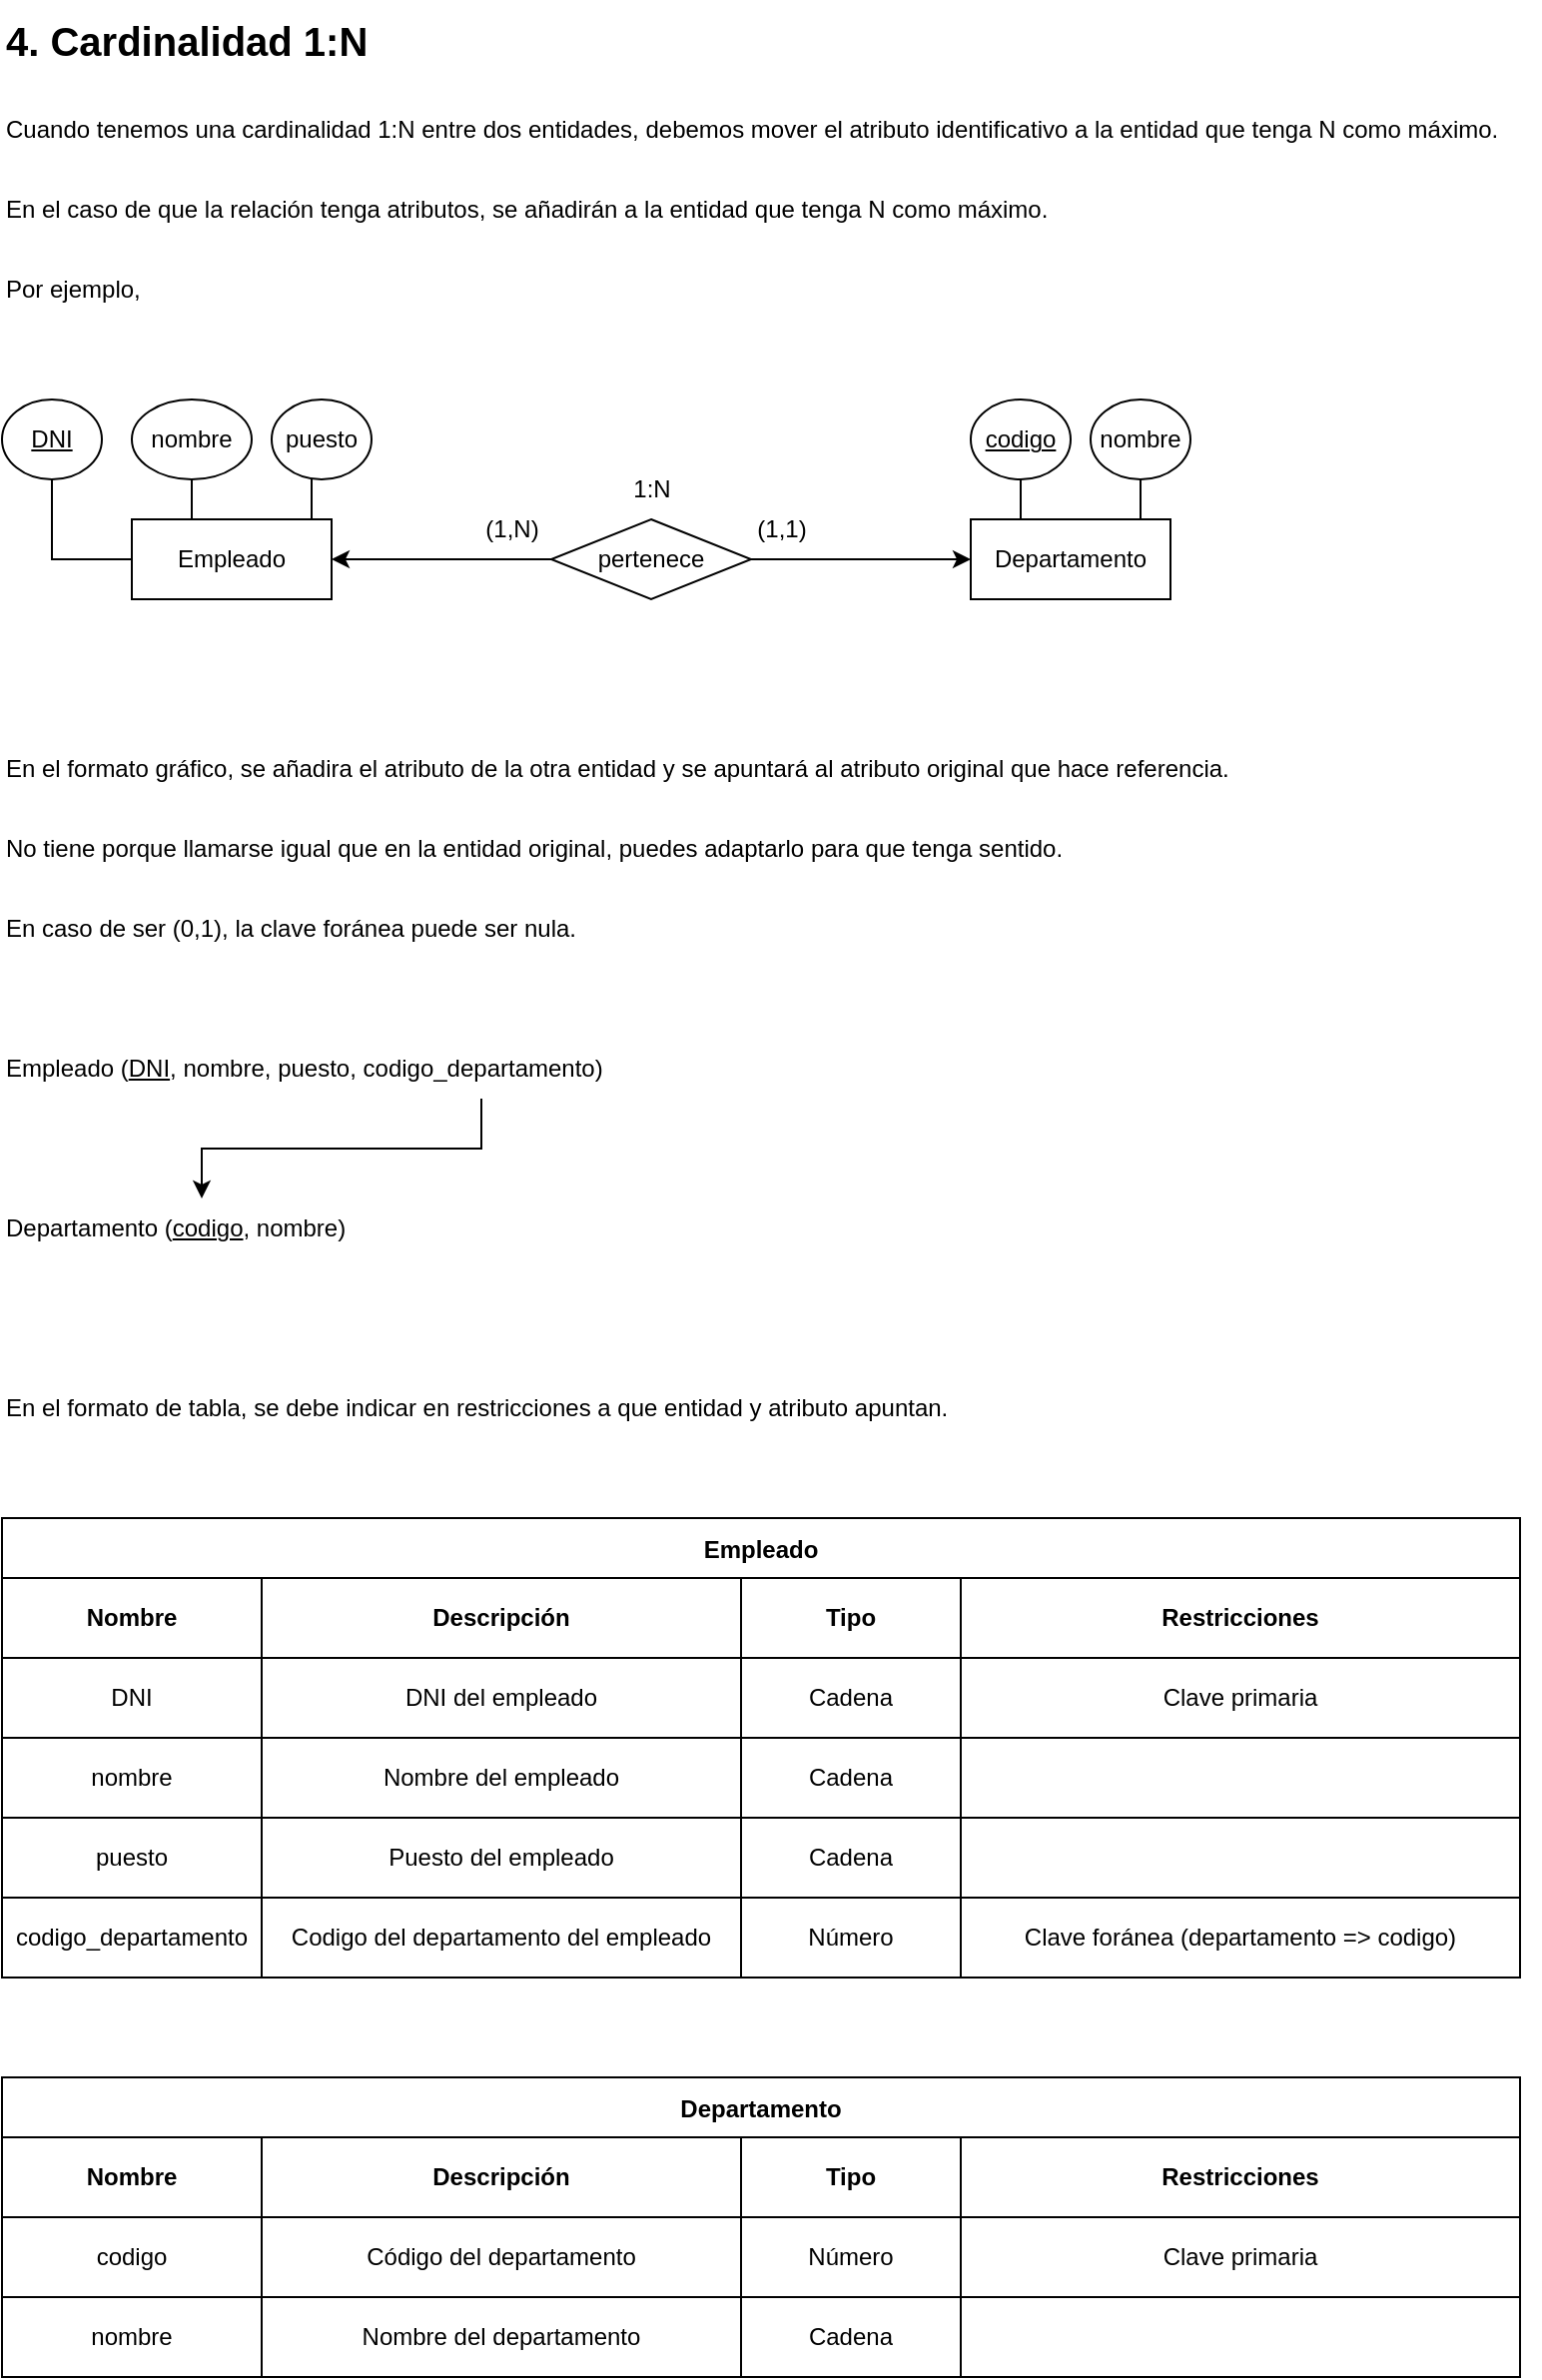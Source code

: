 <mxfile version="25.0.2">
  <diagram id="R2lEEEUBdFMjLlhIrx00" name="Page-1">
    <mxGraphModel dx="1098" dy="868" grid="1" gridSize="10" guides="1" tooltips="1" connect="1" arrows="1" fold="1" page="1" pageScale="1" pageWidth="850" pageHeight="1100" math="0" shadow="0" extFonts="Permanent Marker^https://fonts.googleapis.com/css?family=Permanent+Marker">
      <root>
        <mxCell id="0" />
        <mxCell id="1" parent="0" />
        <mxCell id="P8afNfqsS9usARIJC1Xz-1" value="4. Cardinalidad 1:N" style="text;html=1;align=left;verticalAlign=middle;resizable=0;points=[];autosize=1;strokeColor=none;fillColor=none;strokeWidth=0;fontSize=20;fontStyle=1" vertex="1" parent="1">
          <mxGeometry x="40" y="40" width="190" height="40" as="geometry" />
        </mxCell>
        <mxCell id="P8afNfqsS9usARIJC1Xz-2" value="Cuando tenemos una cardinalidad 1:N entre dos entidades, debemos mover el atributo identificativo a la entidad que tenga N como máximo." style="text;html=1;align=left;verticalAlign=middle;resizable=0;points=[];autosize=1;strokeColor=none;fillColor=none;" vertex="1" parent="1">
          <mxGeometry x="40" y="90" width="770" height="30" as="geometry" />
        </mxCell>
        <mxCell id="P8afNfqsS9usARIJC1Xz-4" value="Por ejemplo," style="text;html=1;align=left;verticalAlign=middle;resizable=0;points=[];autosize=1;strokeColor=none;fillColor=none;" vertex="1" parent="1">
          <mxGeometry x="40" y="170" width="90" height="30" as="geometry" />
        </mxCell>
        <mxCell id="P8afNfqsS9usARIJC1Xz-5" value="&lt;span style=&quot;color: rgba(0, 0, 0, 0); font-family: monospace; font-size: 0px; font-weight: 400;&quot;&gt;%3CmxGraphModel%3E%3Croot%3E%3CmxCell%20id%3D%220%22%2F%3E%3CmxCell%20id%3D%221%22%20parent%3D%220%22%2F%3E%3CmxCell%20id%3D%222%22%20value%3D%22Queremos%20registrar%20empleados%20en%20nuestra%20base%20de%20datos%20su%20DNI%2C%20nombre%2C%20fecha%20%26lt%3Bspan%20style%3D%26quot%3Bbackground-color%3A%20initial%3B%26quot%3B%26gt%3By%20puesto.%20Cada%20empleado%20pertence%20a%20un%20departamento.%26lt%3B%2Fspan%26gt%3B%22%20style%3D%22text%3Bhtml%3D1%3Balign%3Dleft%3BverticalAlign%3Dmiddle%3Bresizable%3D0%3Bpoints%3D%5B%5D%3Bautosize%3D1%3BstrokeColor%3Dnone%3BfillColor%3Dnone%3BfontStyle%3D1%22%20vertex%3D%221%22%20parent%3D%221%22%3E%3CmxGeometry%20x%3D%2240%22%20y%3D%222130%22%20width%3D%22750%22%20height%3D%2230%22%20as%3D%22geometry%22%2F%3E%3C%2FmxCell%3E%3C%2Froot%3E%3C%2FmxGraphModel%3E&lt;/span&gt;" style="text;html=1;align=left;verticalAlign=middle;resizable=0;points=[];autosize=1;strokeColor=none;fillColor=none;fontStyle=1" vertex="1" parent="1">
          <mxGeometry x="42.5" y="260" width="20" height="30" as="geometry" />
        </mxCell>
        <mxCell id="P8afNfqsS9usARIJC1Xz-6" value="Empleado" style="whiteSpace=wrap;html=1;align=center;" vertex="1" parent="1">
          <mxGeometry x="105" y="300" width="100" height="40" as="geometry" />
        </mxCell>
        <mxCell id="P8afNfqsS9usARIJC1Xz-7" style="edgeStyle=orthogonalEdgeStyle;rounded=0;orthogonalLoop=1;jettySize=auto;html=1;endArrow=none;endFill=0;" edge="1" parent="1" source="P8afNfqsS9usARIJC1Xz-8" target="P8afNfqsS9usARIJC1Xz-6">
          <mxGeometry relative="1" as="geometry" />
        </mxCell>
        <mxCell id="P8afNfqsS9usARIJC1Xz-8" value="nombre" style="ellipse;whiteSpace=wrap;html=1;align=center;" vertex="1" parent="1">
          <mxGeometry x="105" y="240" width="60" height="40" as="geometry" />
        </mxCell>
        <mxCell id="P8afNfqsS9usARIJC1Xz-9" style="edgeStyle=orthogonalEdgeStyle;rounded=0;orthogonalLoop=1;jettySize=auto;html=1;entryX=0;entryY=0.5;entryDx=0;entryDy=0;endArrow=none;endFill=0;" edge="1" parent="1" source="P8afNfqsS9usARIJC1Xz-10" target="P8afNfqsS9usARIJC1Xz-6">
          <mxGeometry relative="1" as="geometry">
            <Array as="points">
              <mxPoint x="65" y="320" />
            </Array>
          </mxGeometry>
        </mxCell>
        <mxCell id="P8afNfqsS9usARIJC1Xz-10" value="DNI" style="ellipse;whiteSpace=wrap;html=1;align=center;fontStyle=4;" vertex="1" parent="1">
          <mxGeometry x="40" y="240" width="50" height="40" as="geometry" />
        </mxCell>
        <mxCell id="P8afNfqsS9usARIJC1Xz-11" style="edgeStyle=orthogonalEdgeStyle;rounded=0;orthogonalLoop=1;jettySize=auto;html=1;entryX=0.796;entryY=0.011;entryDx=0;entryDy=0;endArrow=none;endFill=0;entryPerimeter=0;" edge="1" parent="1" source="P8afNfqsS9usARIJC1Xz-12" target="P8afNfqsS9usARIJC1Xz-6">
          <mxGeometry relative="1" as="geometry">
            <Array as="points">
              <mxPoint x="195" y="260" />
              <mxPoint x="195" y="300" />
              <mxPoint x="185" y="300" />
            </Array>
          </mxGeometry>
        </mxCell>
        <mxCell id="P8afNfqsS9usARIJC1Xz-12" value="puesto" style="ellipse;whiteSpace=wrap;html=1;align=center;" vertex="1" parent="1">
          <mxGeometry x="175" y="240" width="50" height="40" as="geometry" />
        </mxCell>
        <mxCell id="P8afNfqsS9usARIJC1Xz-13" value="Departamento" style="whiteSpace=wrap;html=1;align=center;" vertex="1" parent="1">
          <mxGeometry x="525" y="300" width="100" height="40" as="geometry" />
        </mxCell>
        <mxCell id="P8afNfqsS9usARIJC1Xz-14" style="edgeStyle=orthogonalEdgeStyle;rounded=0;orthogonalLoop=1;jettySize=auto;html=1;entryX=0.25;entryY=0;entryDx=0;entryDy=0;endArrow=none;endFill=0;" edge="1" parent="1" source="P8afNfqsS9usARIJC1Xz-15" target="P8afNfqsS9usARIJC1Xz-13">
          <mxGeometry relative="1" as="geometry" />
        </mxCell>
        <mxCell id="P8afNfqsS9usARIJC1Xz-15" value="codigo" style="ellipse;whiteSpace=wrap;html=1;align=center;fontStyle=4;" vertex="1" parent="1">
          <mxGeometry x="525" y="240" width="50" height="40" as="geometry" />
        </mxCell>
        <mxCell id="P8afNfqsS9usARIJC1Xz-16" value="nombre" style="ellipse;whiteSpace=wrap;html=1;align=center;" vertex="1" parent="1">
          <mxGeometry x="585" y="240" width="50" height="40" as="geometry" />
        </mxCell>
        <mxCell id="P8afNfqsS9usARIJC1Xz-17" style="edgeStyle=orthogonalEdgeStyle;rounded=0;orthogonalLoop=1;jettySize=auto;html=1;entryX=0.841;entryY=-0.018;entryDx=0;entryDy=0;entryPerimeter=0;endArrow=none;endFill=0;" edge="1" parent="1" source="P8afNfqsS9usARIJC1Xz-16" target="P8afNfqsS9usARIJC1Xz-13">
          <mxGeometry relative="1" as="geometry" />
        </mxCell>
        <mxCell id="P8afNfqsS9usARIJC1Xz-18" style="edgeStyle=orthogonalEdgeStyle;rounded=0;orthogonalLoop=1;jettySize=auto;html=1;entryX=1;entryY=0.5;entryDx=0;entryDy=0;" edge="1" parent="1" source="P8afNfqsS9usARIJC1Xz-20" target="P8afNfqsS9usARIJC1Xz-6">
          <mxGeometry relative="1" as="geometry" />
        </mxCell>
        <mxCell id="P8afNfqsS9usARIJC1Xz-19" style="edgeStyle=orthogonalEdgeStyle;rounded=0;orthogonalLoop=1;jettySize=auto;html=1;entryX=0;entryY=0.5;entryDx=0;entryDy=0;" edge="1" parent="1" source="P8afNfqsS9usARIJC1Xz-20" target="P8afNfqsS9usARIJC1Xz-13">
          <mxGeometry relative="1" as="geometry" />
        </mxCell>
        <mxCell id="P8afNfqsS9usARIJC1Xz-20" value="pertenece" style="shape=rhombus;perimeter=rhombusPerimeter;whiteSpace=wrap;html=1;align=center;" vertex="1" parent="1">
          <mxGeometry x="315" y="300" width="100" height="40" as="geometry" />
        </mxCell>
        <mxCell id="P8afNfqsS9usARIJC1Xz-21" value="(1,1)" style="text;html=1;align=center;verticalAlign=middle;resizable=0;points=[];autosize=1;strokeColor=none;fillColor=none;" vertex="1" parent="1">
          <mxGeometry x="405" y="290" width="50" height="30" as="geometry" />
        </mxCell>
        <mxCell id="P8afNfqsS9usARIJC1Xz-22" value="(1,N)" style="text;html=1;align=center;verticalAlign=middle;resizable=0;points=[];autosize=1;strokeColor=none;fillColor=none;" vertex="1" parent="1">
          <mxGeometry x="270" y="290" width="50" height="30" as="geometry" />
        </mxCell>
        <mxCell id="P8afNfqsS9usARIJC1Xz-23" value="1:N" style="text;html=1;align=center;verticalAlign=middle;resizable=0;points=[];autosize=1;strokeColor=none;fillColor=none;" vertex="1" parent="1">
          <mxGeometry x="345" y="270" width="40" height="30" as="geometry" />
        </mxCell>
        <mxCell id="P8afNfqsS9usARIJC1Xz-25" value="En el formato gráfico, se añadira el atributo de la otra entidad y se apuntará al atributo original que hace referencia." style="text;html=1;align=left;verticalAlign=middle;resizable=0;points=[];autosize=1;strokeColor=none;fillColor=none;" vertex="1" parent="1">
          <mxGeometry x="40" y="410" width="640" height="30" as="geometry" />
        </mxCell>
        <mxCell id="P8afNfqsS9usARIJC1Xz-26" value="No tiene porque llamarse igual que en la entidad original, puedes adaptarlo para que tenga sentido." style="text;html=1;align=left;verticalAlign=middle;resizable=0;points=[];autosize=1;strokeColor=none;fillColor=none;" vertex="1" parent="1">
          <mxGeometry x="40" y="450" width="550" height="30" as="geometry" />
        </mxCell>
        <mxCell id="P8afNfqsS9usARIJC1Xz-28" value="En caso de ser (0,1), la clave foránea puede ser nula." style="text;html=1;align=left;verticalAlign=middle;resizable=0;points=[];autosize=1;strokeColor=none;fillColor=none;" vertex="1" parent="1">
          <mxGeometry x="40" y="490" width="310" height="30" as="geometry" />
        </mxCell>
        <mxCell id="P8afNfqsS9usARIJC1Xz-29" style="edgeStyle=orthogonalEdgeStyle;rounded=0;orthogonalLoop=1;jettySize=auto;html=1;" edge="1" parent="1" source="P8afNfqsS9usARIJC1Xz-30" target="P8afNfqsS9usARIJC1Xz-31">
          <mxGeometry relative="1" as="geometry">
            <mxPoint x="290" y="610" as="sourcePoint" />
            <Array as="points">
              <mxPoint x="280" y="615" />
              <mxPoint x="140" y="615" />
            </Array>
          </mxGeometry>
        </mxCell>
        <mxCell id="P8afNfqsS9usARIJC1Xz-30" value="Empleado (&lt;u&gt;DNI&lt;/u&gt;, nombre, puesto, codigo_departamento)" style="text;html=1;align=left;verticalAlign=middle;resizable=0;points=[];autosize=1;strokeColor=none;fillColor=none;" vertex="1" parent="1">
          <mxGeometry x="40" y="560" width="320" height="30" as="geometry" />
        </mxCell>
        <mxCell id="P8afNfqsS9usARIJC1Xz-31" value="Departamento (&lt;u&gt;codigo&lt;/u&gt;, nombre)" style="text;html=1;align=left;verticalAlign=middle;resizable=0;points=[];autosize=1;strokeColor=none;fillColor=none;" vertex="1" parent="1">
          <mxGeometry x="40" y="640" width="190" height="30" as="geometry" />
        </mxCell>
        <mxCell id="P8afNfqsS9usARIJC1Xz-32" value="En el formato de tabla, se debe indicar en restricciones a que entidad y atributo apuntan." style="text;html=1;align=left;verticalAlign=middle;resizable=0;points=[];autosize=1;strokeColor=none;fillColor=none;" vertex="1" parent="1">
          <mxGeometry x="40" y="730" width="500" height="30" as="geometry" />
        </mxCell>
        <mxCell id="P8afNfqsS9usARIJC1Xz-33" value="Empleado" style="shape=table;startSize=30;container=1;collapsible=0;childLayout=tableLayout;fontStyle=1" vertex="1" parent="1">
          <mxGeometry x="40" y="800" width="760" height="230" as="geometry" />
        </mxCell>
        <mxCell id="P8afNfqsS9usARIJC1Xz-34" value="" style="shape=tableRow;horizontal=0;startSize=0;swimlaneHead=0;swimlaneBody=0;strokeColor=inherit;top=0;left=0;bottom=0;right=0;collapsible=0;dropTarget=0;fillColor=none;points=[[0,0.5],[1,0.5]];portConstraint=eastwest;" vertex="1" parent="P8afNfqsS9usARIJC1Xz-33">
          <mxGeometry y="30" width="760" height="40" as="geometry" />
        </mxCell>
        <mxCell id="P8afNfqsS9usARIJC1Xz-35" value="&lt;b&gt;Nombre&lt;/b&gt;" style="shape=partialRectangle;html=1;whiteSpace=wrap;connectable=0;strokeColor=inherit;overflow=hidden;fillColor=none;top=0;left=0;bottom=0;right=0;pointerEvents=1;" vertex="1" parent="P8afNfqsS9usARIJC1Xz-34">
          <mxGeometry width="130" height="40" as="geometry">
            <mxRectangle width="130" height="40" as="alternateBounds" />
          </mxGeometry>
        </mxCell>
        <mxCell id="P8afNfqsS9usARIJC1Xz-36" value="&lt;b&gt;Descripción&lt;/b&gt;" style="shape=partialRectangle;html=1;whiteSpace=wrap;connectable=0;strokeColor=inherit;overflow=hidden;fillColor=none;top=0;left=0;bottom=0;right=0;pointerEvents=1;" vertex="1" parent="P8afNfqsS9usARIJC1Xz-34">
          <mxGeometry x="130" width="240" height="40" as="geometry">
            <mxRectangle width="240" height="40" as="alternateBounds" />
          </mxGeometry>
        </mxCell>
        <mxCell id="P8afNfqsS9usARIJC1Xz-37" value="&lt;b&gt;Tipo&lt;/b&gt;" style="shape=partialRectangle;html=1;whiteSpace=wrap;connectable=0;strokeColor=inherit;overflow=hidden;fillColor=none;top=0;left=0;bottom=0;right=0;pointerEvents=1;" vertex="1" parent="P8afNfqsS9usARIJC1Xz-34">
          <mxGeometry x="370" width="110" height="40" as="geometry">
            <mxRectangle width="110" height="40" as="alternateBounds" />
          </mxGeometry>
        </mxCell>
        <mxCell id="P8afNfqsS9usARIJC1Xz-38" value="&lt;b&gt;Restricciones&lt;/b&gt;" style="shape=partialRectangle;html=1;whiteSpace=wrap;connectable=0;strokeColor=inherit;overflow=hidden;fillColor=none;top=0;left=0;bottom=0;right=0;pointerEvents=1;" vertex="1" parent="P8afNfqsS9usARIJC1Xz-34">
          <mxGeometry x="480" width="280" height="40" as="geometry">
            <mxRectangle width="280" height="40" as="alternateBounds" />
          </mxGeometry>
        </mxCell>
        <mxCell id="P8afNfqsS9usARIJC1Xz-39" value="" style="shape=tableRow;horizontal=0;startSize=0;swimlaneHead=0;swimlaneBody=0;strokeColor=inherit;top=0;left=0;bottom=0;right=0;collapsible=0;dropTarget=0;fillColor=none;points=[[0,0.5],[1,0.5]];portConstraint=eastwest;" vertex="1" parent="P8afNfqsS9usARIJC1Xz-33">
          <mxGeometry y="70" width="760" height="40" as="geometry" />
        </mxCell>
        <mxCell id="P8afNfqsS9usARIJC1Xz-40" value="DNI" style="shape=partialRectangle;html=1;whiteSpace=wrap;connectable=0;strokeColor=inherit;overflow=hidden;fillColor=none;top=0;left=0;bottom=0;right=0;pointerEvents=1;" vertex="1" parent="P8afNfqsS9usARIJC1Xz-39">
          <mxGeometry width="130" height="40" as="geometry">
            <mxRectangle width="130" height="40" as="alternateBounds" />
          </mxGeometry>
        </mxCell>
        <mxCell id="P8afNfqsS9usARIJC1Xz-41" value="DNI del empleado" style="shape=partialRectangle;html=1;whiteSpace=wrap;connectable=0;strokeColor=inherit;overflow=hidden;fillColor=none;top=0;left=0;bottom=0;right=0;pointerEvents=1;" vertex="1" parent="P8afNfqsS9usARIJC1Xz-39">
          <mxGeometry x="130" width="240" height="40" as="geometry">
            <mxRectangle width="240" height="40" as="alternateBounds" />
          </mxGeometry>
        </mxCell>
        <mxCell id="P8afNfqsS9usARIJC1Xz-42" value="Cadena" style="shape=partialRectangle;html=1;whiteSpace=wrap;connectable=0;strokeColor=inherit;overflow=hidden;fillColor=none;top=0;left=0;bottom=0;right=0;pointerEvents=1;" vertex="1" parent="P8afNfqsS9usARIJC1Xz-39">
          <mxGeometry x="370" width="110" height="40" as="geometry">
            <mxRectangle width="110" height="40" as="alternateBounds" />
          </mxGeometry>
        </mxCell>
        <mxCell id="P8afNfqsS9usARIJC1Xz-43" value="Clave primaria" style="shape=partialRectangle;html=1;whiteSpace=wrap;connectable=0;strokeColor=inherit;overflow=hidden;fillColor=none;top=0;left=0;bottom=0;right=0;pointerEvents=1;" vertex="1" parent="P8afNfqsS9usARIJC1Xz-39">
          <mxGeometry x="480" width="280" height="40" as="geometry">
            <mxRectangle width="280" height="40" as="alternateBounds" />
          </mxGeometry>
        </mxCell>
        <mxCell id="P8afNfqsS9usARIJC1Xz-44" style="shape=tableRow;horizontal=0;startSize=0;swimlaneHead=0;swimlaneBody=0;strokeColor=inherit;top=0;left=0;bottom=0;right=0;collapsible=0;dropTarget=0;fillColor=none;points=[[0,0.5],[1,0.5]];portConstraint=eastwest;" vertex="1" parent="P8afNfqsS9usARIJC1Xz-33">
          <mxGeometry y="110" width="760" height="40" as="geometry" />
        </mxCell>
        <mxCell id="P8afNfqsS9usARIJC1Xz-45" value="nombre" style="shape=partialRectangle;html=1;whiteSpace=wrap;connectable=0;strokeColor=inherit;overflow=hidden;fillColor=none;top=0;left=0;bottom=0;right=0;pointerEvents=1;" vertex="1" parent="P8afNfqsS9usARIJC1Xz-44">
          <mxGeometry width="130" height="40" as="geometry">
            <mxRectangle width="130" height="40" as="alternateBounds" />
          </mxGeometry>
        </mxCell>
        <mxCell id="P8afNfqsS9usARIJC1Xz-46" value="Nombre del empleado" style="shape=partialRectangle;html=1;whiteSpace=wrap;connectable=0;strokeColor=inherit;overflow=hidden;fillColor=none;top=0;left=0;bottom=0;right=0;pointerEvents=1;" vertex="1" parent="P8afNfqsS9usARIJC1Xz-44">
          <mxGeometry x="130" width="240" height="40" as="geometry">
            <mxRectangle width="240" height="40" as="alternateBounds" />
          </mxGeometry>
        </mxCell>
        <mxCell id="P8afNfqsS9usARIJC1Xz-47" value="Cadena" style="shape=partialRectangle;html=1;whiteSpace=wrap;connectable=0;strokeColor=inherit;overflow=hidden;fillColor=none;top=0;left=0;bottom=0;right=0;pointerEvents=1;" vertex="1" parent="P8afNfqsS9usARIJC1Xz-44">
          <mxGeometry x="370" width="110" height="40" as="geometry">
            <mxRectangle width="110" height="40" as="alternateBounds" />
          </mxGeometry>
        </mxCell>
        <mxCell id="P8afNfqsS9usARIJC1Xz-48" style="shape=partialRectangle;html=1;whiteSpace=wrap;connectable=0;strokeColor=inherit;overflow=hidden;fillColor=none;top=0;left=0;bottom=0;right=0;pointerEvents=1;" vertex="1" parent="P8afNfqsS9usARIJC1Xz-44">
          <mxGeometry x="480" width="280" height="40" as="geometry">
            <mxRectangle width="280" height="40" as="alternateBounds" />
          </mxGeometry>
        </mxCell>
        <mxCell id="P8afNfqsS9usARIJC1Xz-49" style="shape=tableRow;horizontal=0;startSize=0;swimlaneHead=0;swimlaneBody=0;strokeColor=inherit;top=0;left=0;bottom=0;right=0;collapsible=0;dropTarget=0;fillColor=none;points=[[0,0.5],[1,0.5]];portConstraint=eastwest;" vertex="1" parent="P8afNfqsS9usARIJC1Xz-33">
          <mxGeometry y="150" width="760" height="40" as="geometry" />
        </mxCell>
        <mxCell id="P8afNfqsS9usARIJC1Xz-50" value="puesto" style="shape=partialRectangle;html=1;whiteSpace=wrap;connectable=0;strokeColor=inherit;overflow=hidden;fillColor=none;top=0;left=0;bottom=0;right=0;pointerEvents=1;" vertex="1" parent="P8afNfqsS9usARIJC1Xz-49">
          <mxGeometry width="130" height="40" as="geometry">
            <mxRectangle width="130" height="40" as="alternateBounds" />
          </mxGeometry>
        </mxCell>
        <mxCell id="P8afNfqsS9usARIJC1Xz-51" value="Puesto del empleado" style="shape=partialRectangle;html=1;whiteSpace=wrap;connectable=0;strokeColor=inherit;overflow=hidden;fillColor=none;top=0;left=0;bottom=0;right=0;pointerEvents=1;" vertex="1" parent="P8afNfqsS9usARIJC1Xz-49">
          <mxGeometry x="130" width="240" height="40" as="geometry">
            <mxRectangle width="240" height="40" as="alternateBounds" />
          </mxGeometry>
        </mxCell>
        <mxCell id="P8afNfqsS9usARIJC1Xz-52" value="Cadena" style="shape=partialRectangle;html=1;whiteSpace=wrap;connectable=0;strokeColor=inherit;overflow=hidden;fillColor=none;top=0;left=0;bottom=0;right=0;pointerEvents=1;" vertex="1" parent="P8afNfqsS9usARIJC1Xz-49">
          <mxGeometry x="370" width="110" height="40" as="geometry">
            <mxRectangle width="110" height="40" as="alternateBounds" />
          </mxGeometry>
        </mxCell>
        <mxCell id="P8afNfqsS9usARIJC1Xz-53" value="" style="shape=partialRectangle;html=1;whiteSpace=wrap;connectable=0;strokeColor=inherit;overflow=hidden;fillColor=none;top=0;left=0;bottom=0;right=0;pointerEvents=1;" vertex="1" parent="P8afNfqsS9usARIJC1Xz-49">
          <mxGeometry x="480" width="280" height="40" as="geometry">
            <mxRectangle width="280" height="40" as="alternateBounds" />
          </mxGeometry>
        </mxCell>
        <mxCell id="P8afNfqsS9usARIJC1Xz-54" style="shape=tableRow;horizontal=0;startSize=0;swimlaneHead=0;swimlaneBody=0;strokeColor=inherit;top=0;left=0;bottom=0;right=0;collapsible=0;dropTarget=0;fillColor=none;points=[[0,0.5],[1,0.5]];portConstraint=eastwest;" vertex="1" parent="P8afNfqsS9usARIJC1Xz-33">
          <mxGeometry y="190" width="760" height="40" as="geometry" />
        </mxCell>
        <mxCell id="P8afNfqsS9usARIJC1Xz-55" value="&lt;span style=&quot;text-align: left; text-wrap: nowrap;&quot;&gt;codigo_departamento&lt;/span&gt;" style="shape=partialRectangle;html=1;whiteSpace=wrap;connectable=0;strokeColor=inherit;overflow=hidden;fillColor=none;top=0;left=0;bottom=0;right=0;pointerEvents=1;" vertex="1" parent="P8afNfqsS9usARIJC1Xz-54">
          <mxGeometry width="130" height="40" as="geometry">
            <mxRectangle width="130" height="40" as="alternateBounds" />
          </mxGeometry>
        </mxCell>
        <mxCell id="P8afNfqsS9usARIJC1Xz-56" value="Codigo del departamento del empleado" style="shape=partialRectangle;html=1;whiteSpace=wrap;connectable=0;strokeColor=inherit;overflow=hidden;fillColor=none;top=0;left=0;bottom=0;right=0;pointerEvents=1;" vertex="1" parent="P8afNfqsS9usARIJC1Xz-54">
          <mxGeometry x="130" width="240" height="40" as="geometry">
            <mxRectangle width="240" height="40" as="alternateBounds" />
          </mxGeometry>
        </mxCell>
        <mxCell id="P8afNfqsS9usARIJC1Xz-57" value="Número" style="shape=partialRectangle;html=1;whiteSpace=wrap;connectable=0;strokeColor=inherit;overflow=hidden;fillColor=none;top=0;left=0;bottom=0;right=0;pointerEvents=1;" vertex="1" parent="P8afNfqsS9usARIJC1Xz-54">
          <mxGeometry x="370" width="110" height="40" as="geometry">
            <mxRectangle width="110" height="40" as="alternateBounds" />
          </mxGeometry>
        </mxCell>
        <mxCell id="P8afNfqsS9usARIJC1Xz-58" value="Clave foránea (departamento =&amp;gt; codigo)" style="shape=partialRectangle;html=1;whiteSpace=wrap;connectable=0;strokeColor=inherit;overflow=hidden;fillColor=none;top=0;left=0;bottom=0;right=0;pointerEvents=1;" vertex="1" parent="P8afNfqsS9usARIJC1Xz-54">
          <mxGeometry x="480" width="280" height="40" as="geometry">
            <mxRectangle width="280" height="40" as="alternateBounds" />
          </mxGeometry>
        </mxCell>
        <mxCell id="P8afNfqsS9usARIJC1Xz-59" value="Departamento" style="shape=table;startSize=30;container=1;collapsible=0;childLayout=tableLayout;fontStyle=1" vertex="1" parent="1">
          <mxGeometry x="40" y="1080" width="760" height="150" as="geometry" />
        </mxCell>
        <mxCell id="P8afNfqsS9usARIJC1Xz-60" value="" style="shape=tableRow;horizontal=0;startSize=0;swimlaneHead=0;swimlaneBody=0;strokeColor=inherit;top=0;left=0;bottom=0;right=0;collapsible=0;dropTarget=0;fillColor=none;points=[[0,0.5],[1,0.5]];portConstraint=eastwest;" vertex="1" parent="P8afNfqsS9usARIJC1Xz-59">
          <mxGeometry y="30" width="760" height="40" as="geometry" />
        </mxCell>
        <mxCell id="P8afNfqsS9usARIJC1Xz-61" value="&lt;b&gt;Nombre&lt;/b&gt;" style="shape=partialRectangle;html=1;whiteSpace=wrap;connectable=0;strokeColor=inherit;overflow=hidden;fillColor=none;top=0;left=0;bottom=0;right=0;pointerEvents=1;" vertex="1" parent="P8afNfqsS9usARIJC1Xz-60">
          <mxGeometry width="130" height="40" as="geometry">
            <mxRectangle width="130" height="40" as="alternateBounds" />
          </mxGeometry>
        </mxCell>
        <mxCell id="P8afNfqsS9usARIJC1Xz-62" value="&lt;b&gt;Descripción&lt;/b&gt;" style="shape=partialRectangle;html=1;whiteSpace=wrap;connectable=0;strokeColor=inherit;overflow=hidden;fillColor=none;top=0;left=0;bottom=0;right=0;pointerEvents=1;" vertex="1" parent="P8afNfqsS9usARIJC1Xz-60">
          <mxGeometry x="130" width="240" height="40" as="geometry">
            <mxRectangle width="240" height="40" as="alternateBounds" />
          </mxGeometry>
        </mxCell>
        <mxCell id="P8afNfqsS9usARIJC1Xz-63" value="&lt;b&gt;Tipo&lt;/b&gt;" style="shape=partialRectangle;html=1;whiteSpace=wrap;connectable=0;strokeColor=inherit;overflow=hidden;fillColor=none;top=0;left=0;bottom=0;right=0;pointerEvents=1;" vertex="1" parent="P8afNfqsS9usARIJC1Xz-60">
          <mxGeometry x="370" width="110" height="40" as="geometry">
            <mxRectangle width="110" height="40" as="alternateBounds" />
          </mxGeometry>
        </mxCell>
        <mxCell id="P8afNfqsS9usARIJC1Xz-64" value="&lt;b&gt;Restricciones&lt;/b&gt;" style="shape=partialRectangle;html=1;whiteSpace=wrap;connectable=0;strokeColor=inherit;overflow=hidden;fillColor=none;top=0;left=0;bottom=0;right=0;pointerEvents=1;" vertex="1" parent="P8afNfqsS9usARIJC1Xz-60">
          <mxGeometry x="480" width="280" height="40" as="geometry">
            <mxRectangle width="280" height="40" as="alternateBounds" />
          </mxGeometry>
        </mxCell>
        <mxCell id="P8afNfqsS9usARIJC1Xz-65" value="" style="shape=tableRow;horizontal=0;startSize=0;swimlaneHead=0;swimlaneBody=0;strokeColor=inherit;top=0;left=0;bottom=0;right=0;collapsible=0;dropTarget=0;fillColor=none;points=[[0,0.5],[1,0.5]];portConstraint=eastwest;" vertex="1" parent="P8afNfqsS9usARIJC1Xz-59">
          <mxGeometry y="70" width="760" height="40" as="geometry" />
        </mxCell>
        <mxCell id="P8afNfqsS9usARIJC1Xz-66" value="codigo" style="shape=partialRectangle;html=1;whiteSpace=wrap;connectable=0;strokeColor=inherit;overflow=hidden;fillColor=none;top=0;left=0;bottom=0;right=0;pointerEvents=1;" vertex="1" parent="P8afNfqsS9usARIJC1Xz-65">
          <mxGeometry width="130" height="40" as="geometry">
            <mxRectangle width="130" height="40" as="alternateBounds" />
          </mxGeometry>
        </mxCell>
        <mxCell id="P8afNfqsS9usARIJC1Xz-67" value="Código del departamento" style="shape=partialRectangle;html=1;whiteSpace=wrap;connectable=0;strokeColor=inherit;overflow=hidden;fillColor=none;top=0;left=0;bottom=0;right=0;pointerEvents=1;" vertex="1" parent="P8afNfqsS9usARIJC1Xz-65">
          <mxGeometry x="130" width="240" height="40" as="geometry">
            <mxRectangle width="240" height="40" as="alternateBounds" />
          </mxGeometry>
        </mxCell>
        <mxCell id="P8afNfqsS9usARIJC1Xz-68" value="Número" style="shape=partialRectangle;html=1;whiteSpace=wrap;connectable=0;strokeColor=inherit;overflow=hidden;fillColor=none;top=0;left=0;bottom=0;right=0;pointerEvents=1;" vertex="1" parent="P8afNfqsS9usARIJC1Xz-65">
          <mxGeometry x="370" width="110" height="40" as="geometry">
            <mxRectangle width="110" height="40" as="alternateBounds" />
          </mxGeometry>
        </mxCell>
        <mxCell id="P8afNfqsS9usARIJC1Xz-69" value="Clave primaria" style="shape=partialRectangle;html=1;whiteSpace=wrap;connectable=0;strokeColor=inherit;overflow=hidden;fillColor=none;top=0;left=0;bottom=0;right=0;pointerEvents=1;" vertex="1" parent="P8afNfqsS9usARIJC1Xz-65">
          <mxGeometry x="480" width="280" height="40" as="geometry">
            <mxRectangle width="280" height="40" as="alternateBounds" />
          </mxGeometry>
        </mxCell>
        <mxCell id="P8afNfqsS9usARIJC1Xz-70" style="shape=tableRow;horizontal=0;startSize=0;swimlaneHead=0;swimlaneBody=0;strokeColor=inherit;top=0;left=0;bottom=0;right=0;collapsible=0;dropTarget=0;fillColor=none;points=[[0,0.5],[1,0.5]];portConstraint=eastwest;" vertex="1" parent="P8afNfqsS9usARIJC1Xz-59">
          <mxGeometry y="110" width="760" height="40" as="geometry" />
        </mxCell>
        <mxCell id="P8afNfqsS9usARIJC1Xz-71" value="nombre" style="shape=partialRectangle;html=1;whiteSpace=wrap;connectable=0;strokeColor=inherit;overflow=hidden;fillColor=none;top=0;left=0;bottom=0;right=0;pointerEvents=1;" vertex="1" parent="P8afNfqsS9usARIJC1Xz-70">
          <mxGeometry width="130" height="40" as="geometry">
            <mxRectangle width="130" height="40" as="alternateBounds" />
          </mxGeometry>
        </mxCell>
        <mxCell id="P8afNfqsS9usARIJC1Xz-72" value="Nombre del departamento" style="shape=partialRectangle;html=1;whiteSpace=wrap;connectable=0;strokeColor=inherit;overflow=hidden;fillColor=none;top=0;left=0;bottom=0;right=0;pointerEvents=1;" vertex="1" parent="P8afNfqsS9usARIJC1Xz-70">
          <mxGeometry x="130" width="240" height="40" as="geometry">
            <mxRectangle width="240" height="40" as="alternateBounds" />
          </mxGeometry>
        </mxCell>
        <mxCell id="P8afNfqsS9usARIJC1Xz-73" value="Cadena" style="shape=partialRectangle;html=1;whiteSpace=wrap;connectable=0;strokeColor=inherit;overflow=hidden;fillColor=none;top=0;left=0;bottom=0;right=0;pointerEvents=1;" vertex="1" parent="P8afNfqsS9usARIJC1Xz-70">
          <mxGeometry x="370" width="110" height="40" as="geometry">
            <mxRectangle width="110" height="40" as="alternateBounds" />
          </mxGeometry>
        </mxCell>
        <mxCell id="P8afNfqsS9usARIJC1Xz-74" style="shape=partialRectangle;html=1;whiteSpace=wrap;connectable=0;strokeColor=inherit;overflow=hidden;fillColor=none;top=0;left=0;bottom=0;right=0;pointerEvents=1;" vertex="1" parent="P8afNfqsS9usARIJC1Xz-70">
          <mxGeometry x="480" width="280" height="40" as="geometry">
            <mxRectangle width="280" height="40" as="alternateBounds" />
          </mxGeometry>
        </mxCell>
        <mxCell id="P8afNfqsS9usARIJC1Xz-75" value="En el caso de que la relación tenga atributos, se añadirán a la entidad que tenga N como máximo." style="text;html=1;align=left;verticalAlign=middle;resizable=0;points=[];autosize=1;strokeColor=none;fillColor=none;" vertex="1" parent="1">
          <mxGeometry x="40" y="130" width="550" height="30" as="geometry" />
        </mxCell>
      </root>
    </mxGraphModel>
  </diagram>
</mxfile>
